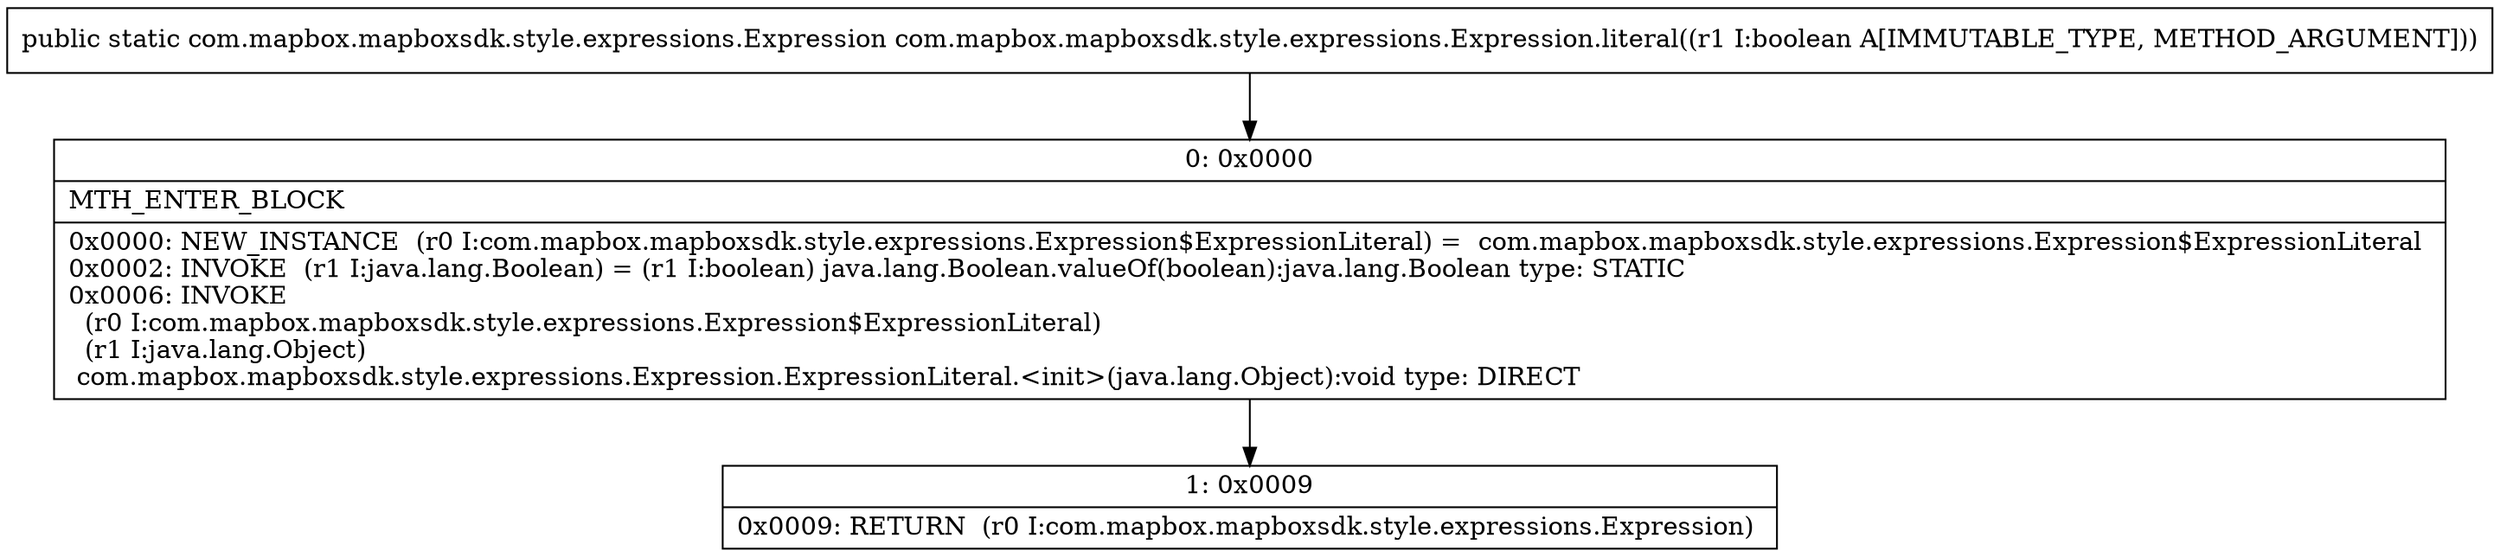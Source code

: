 digraph "CFG forcom.mapbox.mapboxsdk.style.expressions.Expression.literal(Z)Lcom\/mapbox\/mapboxsdk\/style\/expressions\/Expression;" {
Node_0 [shape=record,label="{0\:\ 0x0000|MTH_ENTER_BLOCK\l|0x0000: NEW_INSTANCE  (r0 I:com.mapbox.mapboxsdk.style.expressions.Expression$ExpressionLiteral) =  com.mapbox.mapboxsdk.style.expressions.Expression$ExpressionLiteral \l0x0002: INVOKE  (r1 I:java.lang.Boolean) = (r1 I:boolean) java.lang.Boolean.valueOf(boolean):java.lang.Boolean type: STATIC \l0x0006: INVOKE  \l  (r0 I:com.mapbox.mapboxsdk.style.expressions.Expression$ExpressionLiteral)\l  (r1 I:java.lang.Object)\l com.mapbox.mapboxsdk.style.expressions.Expression.ExpressionLiteral.\<init\>(java.lang.Object):void type: DIRECT \l}"];
Node_1 [shape=record,label="{1\:\ 0x0009|0x0009: RETURN  (r0 I:com.mapbox.mapboxsdk.style.expressions.Expression) \l}"];
MethodNode[shape=record,label="{public static com.mapbox.mapboxsdk.style.expressions.Expression com.mapbox.mapboxsdk.style.expressions.Expression.literal((r1 I:boolean A[IMMUTABLE_TYPE, METHOD_ARGUMENT])) }"];
MethodNode -> Node_0;
Node_0 -> Node_1;
}

